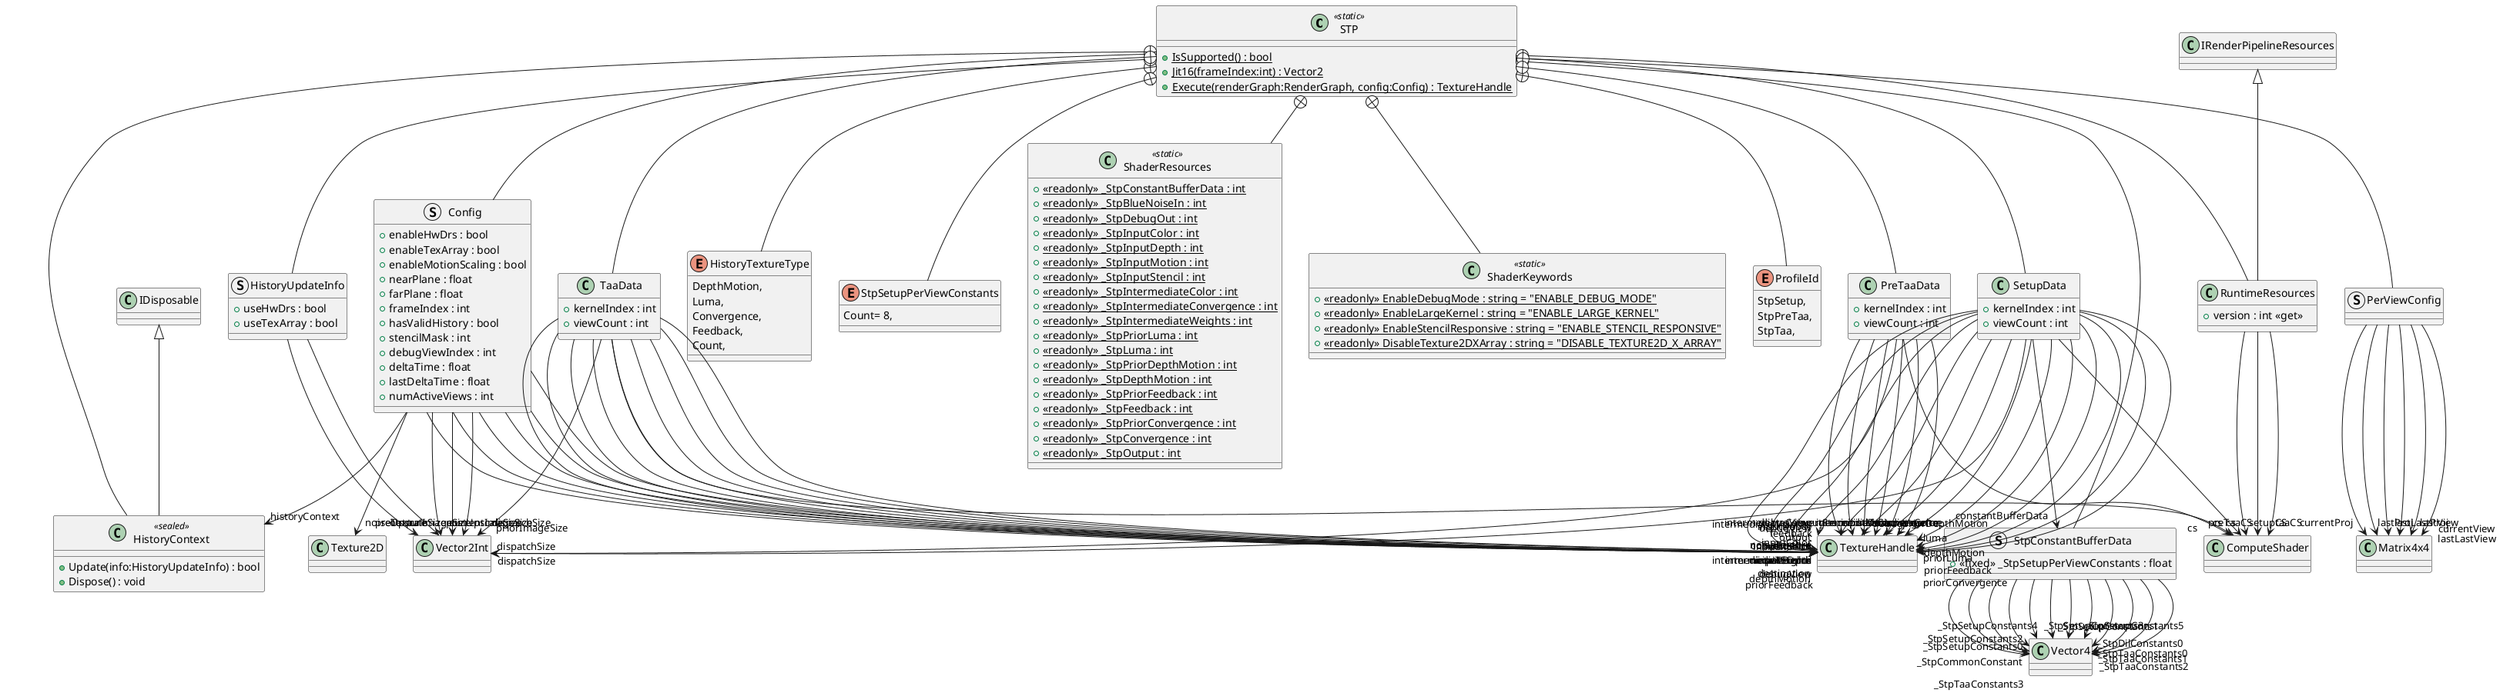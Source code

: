 @startuml
class STP <<static>> {
    + {static} IsSupported() : bool
    + {static} Jit16(frameIndex:int) : Vector2
    + {static} Execute(renderGraph:RenderGraph, config:Config) : TextureHandle
}
struct PerViewConfig {
}
struct Config {
    + enableHwDrs : bool
    + enableTexArray : bool
    + enableMotionScaling : bool
    + nearPlane : float
    + farPlane : float
    + frameIndex : int
    + hasValidHistory : bool
    + stencilMask : int
    + debugViewIndex : int
    + deltaTime : float
    + lastDeltaTime : float
    + numActiveViews : int
}
enum HistoryTextureType {
    DepthMotion,
    Luma,
    Convergence,
    Feedback,
    Count,
}
struct HistoryUpdateInfo {
    + useHwDrs : bool
    + useTexArray : bool
}
class HistoryContext <<sealed>> {
    + Update(info:HistoryUpdateInfo) : bool
    + Dispose() : void
}
enum StpSetupPerViewConstants {
    Count= 8,
}
struct StpConstantBufferData {
    + <<fixed>> _StpSetupPerViewConstants : float
}
class ShaderResources <<static>> {
    + {static} <<readonly>> _StpConstantBufferData : int
    + {static} <<readonly>> _StpBlueNoiseIn : int
    + {static} <<readonly>> _StpDebugOut : int
    + {static} <<readonly>> _StpInputColor : int
    + {static} <<readonly>> _StpInputDepth : int
    + {static} <<readonly>> _StpInputMotion : int
    + {static} <<readonly>> _StpInputStencil : int
    + {static} <<readonly>> _StpIntermediateColor : int
    + {static} <<readonly>> _StpIntermediateConvergence : int
    + {static} <<readonly>> _StpIntermediateWeights : int
    + {static} <<readonly>> _StpPriorLuma : int
    + {static} <<readonly>> _StpLuma : int
    + {static} <<readonly>> _StpPriorDepthMotion : int
    + {static} <<readonly>> _StpDepthMotion : int
    + {static} <<readonly>> _StpPriorFeedback : int
    + {static} <<readonly>> _StpFeedback : int
    + {static} <<readonly>> _StpPriorConvergence : int
    + {static} <<readonly>> _StpConvergence : int
    + {static} <<readonly>> _StpOutput : int
}
class ShaderKeywords <<static>> {
    + {static} <<readonly>> EnableDebugMode : string = "ENABLE_DEBUG_MODE"
    + {static} <<readonly>> EnableLargeKernel : string = "ENABLE_LARGE_KERNEL"
    + {static} <<readonly>> EnableStencilResponsive : string = "ENABLE_STENCIL_RESPONSIVE"
    + {static} <<readonly>> DisableTexture2DXArray : string = "DISABLE_TEXTURE2D_X_ARRAY"
}
class RuntimeResources {
    + version : int <<get>>
}
enum ProfileId {
    StpSetup,
    StpPreTaa,
    StpTaa,
}
class SetupData {
    + kernelIndex : int
    + viewCount : int
}
class PreTaaData {
    + kernelIndex : int
    + viewCount : int
}
class TaaData {
    + kernelIndex : int
    + viewCount : int
}
STP +-- PerViewConfig
PerViewConfig --> "currentProj" Matrix4x4
PerViewConfig --> "lastProj" Matrix4x4
PerViewConfig --> "lastLastProj" Matrix4x4
PerViewConfig --> "currentView" Matrix4x4
PerViewConfig --> "lastView" Matrix4x4
PerViewConfig --> "lastLastView" Matrix4x4
STP +-- Config
Config --> "noiseTexture" Texture2D
Config --> "inputColor" TextureHandle
Config --> "inputDepth" TextureHandle
Config --> "inputMotion" TextureHandle
Config --> "inputStencil" TextureHandle
Config --> "debugView" TextureHandle
Config --> "destination" TextureHandle
Config --> "historyContext" HistoryContext
Config --> "currentImageSize" Vector2Int
Config --> "priorImageSize" Vector2Int
Config --> "outputImageSize" Vector2Int
STP +-- HistoryTextureType
STP +-- HistoryUpdateInfo
HistoryUpdateInfo --> "preUpscaleSize" Vector2Int
HistoryUpdateInfo --> "postUpscaleSize" Vector2Int
STP +-- HistoryContext
IDisposable <|-- HistoryContext
STP +-- StpSetupPerViewConstants
STP +-- StpConstantBufferData
StpConstantBufferData --> "_StpCommonConstant" Vector4
StpConstantBufferData --> "_StpSetupConstants0" Vector4
StpConstantBufferData --> "_StpSetupConstants1" Vector4
StpConstantBufferData --> "_StpSetupConstants2" Vector4
StpConstantBufferData --> "_StpSetupConstants3" Vector4
StpConstantBufferData --> "_StpSetupConstants4" Vector4
StpConstantBufferData --> "_StpSetupConstants5" Vector4
StpConstantBufferData --> "_StpDilConstants0" Vector4
StpConstantBufferData --> "_StpTaaConstants0" Vector4
StpConstantBufferData --> "_StpTaaConstants1" Vector4
StpConstantBufferData --> "_StpTaaConstants2" Vector4
StpConstantBufferData --> "_StpTaaConstants3" Vector4
STP +-- ShaderResources
STP +-- ShaderKeywords
STP +-- RuntimeResources
IRenderPipelineResources <|-- RuntimeResources
RuntimeResources --> "setupCS" ComputeShader
RuntimeResources --> "preTaaCS" ComputeShader
RuntimeResources --> "taaCS" ComputeShader
STP +-- ProfileId
STP +-- SetupData
SetupData --> "cs" ComputeShader
SetupData --> "dispatchSize" Vector2Int
SetupData --> "constantBufferData" StpConstantBufferData
SetupData --> "noiseTexture" TextureHandle
SetupData --> "debugView" TextureHandle
SetupData --> "inputColor" TextureHandle
SetupData --> "inputDepth" TextureHandle
SetupData --> "inputMotion" TextureHandle
SetupData --> "inputStencil" TextureHandle
SetupData --> "intermediateColor" TextureHandle
SetupData --> "intermediateConvergence" TextureHandle
SetupData --> "priorDepthMotion" TextureHandle
SetupData --> "depthMotion" TextureHandle
SetupData --> "priorLuma" TextureHandle
SetupData --> "luma" TextureHandle
SetupData --> "priorFeedback" TextureHandle
SetupData --> "priorConvergence" TextureHandle
STP +-- PreTaaData
PreTaaData --> "cs" ComputeShader
PreTaaData --> "dispatchSize" Vector2Int
PreTaaData --> "noiseTexture" TextureHandle
PreTaaData --> "debugView" TextureHandle
PreTaaData --> "intermediateConvergence" TextureHandle
PreTaaData --> "intermediateWeights" TextureHandle
PreTaaData --> "luma" TextureHandle
PreTaaData --> "convergence" TextureHandle
STP +-- TaaData
TaaData --> "cs" ComputeShader
TaaData --> "dispatchSize" Vector2Int
TaaData --> "noiseTexture" TextureHandle
TaaData --> "debugView" TextureHandle
TaaData --> "intermediateColor" TextureHandle
TaaData --> "intermediateWeights" TextureHandle
TaaData --> "priorFeedback" TextureHandle
TaaData --> "depthMotion" TextureHandle
TaaData --> "convergence" TextureHandle
TaaData --> "feedback" TextureHandle
TaaData --> "output" TextureHandle
@enduml
